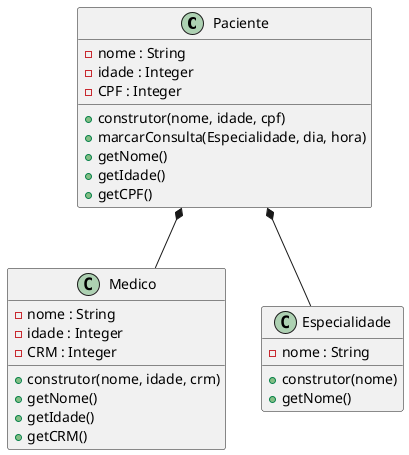 @startuml Gerenciamento de Exames Medicos

    class Paciente{
        - nome : String
        - idade : Integer
        - CPF : Integer
        + construtor(nome, idade, cpf)
        + marcarConsulta(Especialidade, dia, hora)
        + getNome()
        + getIdade()
        + getCPF()
    }

    class Medico{
        - nome : String
        - idade : Integer
        - CRM : Integer
        + construtor(nome, idade, crm)
        + getNome()
        + getIdade()
        + getCRM()
    }

    class Especialidade{
        - nome : String
        + construtor(nome)
        + getNome()
    }

    Paciente *-- Medico
    Paciente *-- Especialidade

@enduml